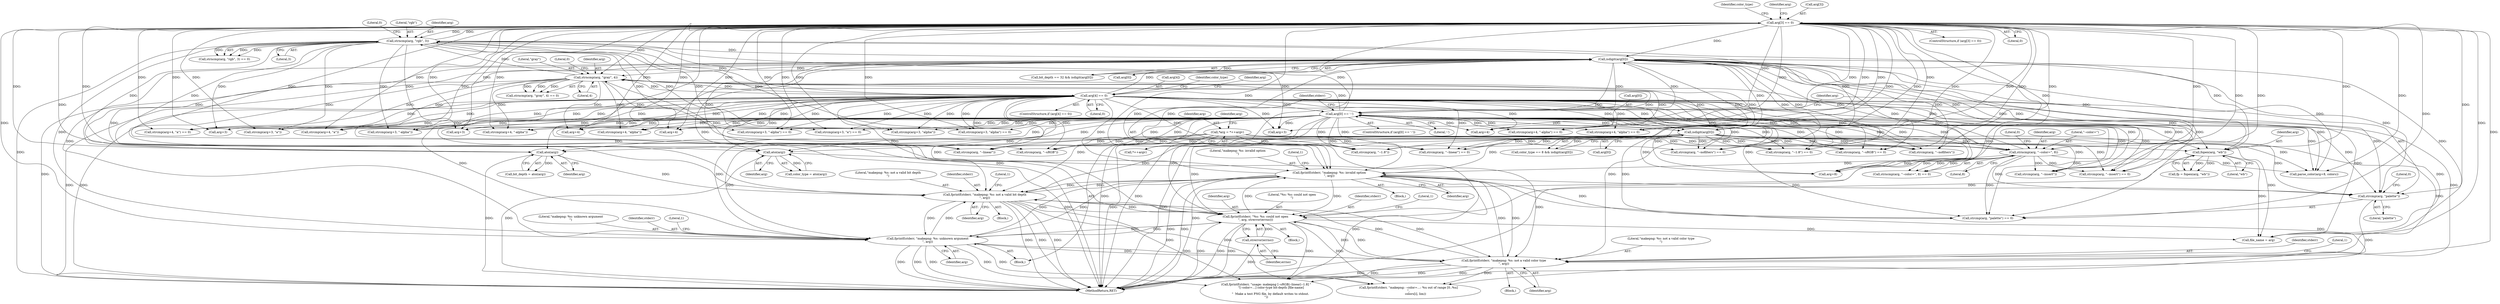 digraph "0_Android_9d4853418ab2f754c2b63e091c29c5529b8b86ca_18@API" {
"1000285" [label="(Call,strcmp(arg, \"palette\"))"];
"1000352" [label="(Call,arg[3] == 0)"];
"1000345" [label="(Call,strncmp(arg, \"rgb\", 3))"];
"1000303" [label="(Call,arg[4] == 0)"];
"1000296" [label="(Call,strncmp(arg, \"gray\", 4))"];
"1000271" [label="(Call,arg[0] == '-')"];
"1000435" [label="(Call,isdigit(arg[0]))"];
"1000397" [label="(Call,isdigit(arg[0]))"];
"1000210" [label="(Call,strncmp(arg, \"--color=\", 8))"];
"1000159" [label="(Call,*arg = *++argv)"];
"1000277" [label="(Call,fprintf(stderr, \"makepng: %s: invalid option\n\", arg))"];
"1000460" [label="(Call,fprintf(stderr, \"makepng: %s: not a valid bit depth\n\", arg))"];
"1000482" [label="(Call,fprintf(stderr, \"%s: %s: could not open\n\", arg, strerror(errno)))"];
"1000494" [label="(Call,fprintf(stderr, \"makepng: %s: unknown argument\n\", arg))"];
"1000423" [label="(Call,fprintf(stderr, \"makepng: %s: not a valid color type\n\", arg))"];
"1000404" [label="(Call,atoi(arg))"];
"1000474" [label="(Call,fopen(arg, \"wb\"))"];
"1000486" [label="(Call,strerror(errno))"];
"1000442" [label="(Call,atoi(arg))"];
"1000177" [label="(Call,strcmp(arg, \"--linear\"))"];
"1000316" [label="(Call,strcmp(arg+4, \"a\") == 0)"];
"1000333" [label="(Call,arg+4)"];
"1000295" [label="(Call,strncmp(arg, \"gray\", 4) == 0)"];
"1000485" [label="(Identifier,arg)"];
"1000472" [label="(Call,fp = fopen(arg, \"wb\"))"];
"1000496" [label="(Literal,\"makepng: %s: unknown argument\n\")"];
"1000375" [label="(Call,arg+3)"];
"1000216" [label="(Call,parse_color(arg+8, colors))"];
"1000326" [label="(Call,arg+4)"];
"1000288" [label="(Literal,0)"];
"1000443" [label="(Identifier,arg)"];
"1000217" [label="(Call,arg+8)"];
"1000460" [label="(Call,fprintf(stderr, \"makepng: %s: not a valid bit depth\n\", arg))"];
"1000402" [label="(Call,color_type = atoi(arg))"];
"1000318" [label="(Call,arg+4)"];
"1000304" [label="(Call,arg[4])"];
"1000422" [label="(Block,)"];
"1000462" [label="(Literal,\"makepng: %s: not a valid bit depth\n\")"];
"1000285" [label="(Call,strcmp(arg, \"palette\"))"];
"1000431" [label="(Call,bit_depth == 32 && isdigit(arg[0]))"];
"1000494" [label="(Call,fprintf(stderr, \"makepng: %s: unknown argument\n\", arg))"];
"1000277" [label="(Call,fprintf(stderr, \"makepng: %s: invalid option\n\", arg))"];
"1000228" [label="(Call,strcmp(arg, \"--insert\"))"];
"1000359" [label="(Identifier,color_type)"];
"1000344" [label="(Call,strncmp(arg, \"rgb\", 3) == 0)"];
"1000345" [label="(Call,strncmp(arg, \"rgb\", 3))"];
"1000199" [label="(Call,strcmp(arg, \"--nofilters\"))"];
"1000272" [label="(Call,arg[0])"];
"1000461" [label="(Identifier,stderr)"];
"1000490" [label="(Call,file_name = arg)"];
"1000278" [label="(Identifier,stderr)"];
"1000495" [label="(Identifier,stderr)"];
"1000348" [label="(Literal,3)"];
"1000271" [label="(Call,arg[0] == '-')"];
"1000303" [label="(Call,arg[4] == 0)"];
"1000299" [label="(Literal,4)"];
"1000366" [label="(Call,strcmp(arg+3, \"a\"))"];
"1000165" [label="(Call,strcmp(arg, \"--sRGB\") == 0)"];
"1000347" [label="(Literal,\"rgb\")"];
"1000166" [label="(Call,strcmp(arg, \"--sRGB\"))"];
"1000317" [label="(Call,strcmp(arg+4, \"a\"))"];
"1000310" [label="(Identifier,color_type)"];
"1000187" [label="(Call,strcmp(arg, \"--1.8\") == 0)"];
"1000324" [label="(Call,strcmp(arg+4, \"alpha\") == 0)"];
"1000280" [label="(Identifier,arg)"];
"1000296" [label="(Call,strncmp(arg, \"gray\", 4))"];
"1000270" [label="(ControlStructure,if (arg[0] == '-'))"];
"1000332" [label="(Call,strcmp(arg+4, \"-alpha\"))"];
"1000425" [label="(Literal,\"makepng: %s: not a valid color type\n\")"];
"1000393" [label="(Call,color_type == 8 && isdigit(arg[0]))"];
"1000161" [label="(Call,*++argv)"];
"1000368" [label="(Identifier,arg)"];
"1000346" [label="(Identifier,arg)"];
"1000405" [label="(Identifier,arg)"];
"1000381" [label="(Call,strcmp(arg+3, \"-alpha\"))"];
"1000214" [label="(Literal,0)"];
"1000353" [label="(Call,arg[3])"];
"1000284" [label="(Call,strcmp(arg, \"palette\") == 0)"];
"1000497" [label="(Identifier,arg)"];
"1000211" [label="(Identifier,arg)"];
"1000398" [label="(Call,arg[0])"];
"1000424" [label="(Identifier,stderr)"];
"1000474" [label="(Call,fopen(arg, \"wb\"))"];
"1000475" [label="(Identifier,arg)"];
"1000397" [label="(Call,isdigit(arg[0]))"];
"1000188" [label="(Call,strcmp(arg, \"--1.8\"))"];
"1000463" [label="(Identifier,arg)"];
"1000499" [label="(Literal,1)"];
"1000159" [label="(Call,*arg = *++argv)"];
"1000626" [label="(MethodReturn,RET)"];
"1000302" [label="(ControlStructure,if (arg[4] == 0))"];
"1000367" [label="(Call,arg+3)"];
"1000297" [label="(Identifier,arg)"];
"1000484" [label="(Literal,\"%s: %s: could not open\n\")"];
"1000486" [label="(Call,strerror(errno))"];
"1000276" [label="(Block,)"];
"1000279" [label="(Literal,\"makepng: %s: invalid option\n\")"];
"1000465" [label="(Literal,1)"];
"1000210" [label="(Call,strncmp(arg, \"--color=\", 8))"];
"1000483" [label="(Identifier,stderr)"];
"1000160" [label="(Identifier,arg)"];
"1000325" [label="(Call,strcmp(arg+4, \"alpha\"))"];
"1000428" [label="(Literal,1)"];
"1000157" [label="(Block,)"];
"1000275" [label="(Literal,'-')"];
"1000351" [label="(ControlStructure,if (arg[3] == 0))"];
"1000382" [label="(Call,arg+3)"];
"1000356" [label="(Literal,0)"];
"1000282" [label="(Literal,1)"];
"1000227" [label="(Call,strcmp(arg, \"--insert\") == 0)"];
"1000167" [label="(Identifier,arg)"];
"1000489" [label="(Literal,1)"];
"1000209" [label="(Call,strncmp(arg, \"--color=\", 8) == 0)"];
"1000373" [label="(Call,strcmp(arg+3, \"alpha\") == 0)"];
"1000426" [label="(Identifier,arg)"];
"1000352" [label="(Call,arg[3] == 0)"];
"1000404" [label="(Call,atoi(arg))"];
"1000349" [label="(Literal,0)"];
"1000440" [label="(Call,bit_depth = atoi(arg))"];
"1000176" [label="(Call,strcmp(arg, \"--linear\") == 0)"];
"1000380" [label="(Call,strcmp(arg+3, \"-alpha\") == 0)"];
"1000365" [label="(Call,strcmp(arg+3, \"a\") == 0)"];
"1000459" [label="(Block,)"];
"1000482" [label="(Call,fprintf(stderr, \"%s: %s: could not open\n\", arg, strerror(errno)))"];
"1000436" [label="(Call,arg[0])"];
"1000213" [label="(Literal,8)"];
"1000212" [label="(Literal,\"--color=\")"];
"1000298" [label="(Literal,\"gray\")"];
"1000487" [label="(Identifier,errno)"];
"1000509" [label="(Call,fprintf(stderr, \"usage: makepng [--sRGB|--linear|--1.8] \"\n          \"[--color=...] color-type bit-depth [file-name]\n\"\n         \"  Make a test PNG file, by default writes to stdout.\n\"))"];
"1000442" [label="(Call,atoi(arg))"];
"1000300" [label="(Literal,0)"];
"1000319" [label="(Identifier,arg)"];
"1000374" [label="(Call,strcmp(arg+3, \"alpha\"))"];
"1000435" [label="(Call,isdigit(arg[0]))"];
"1000331" [label="(Call,strcmp(arg+4, \"-alpha\") == 0)"];
"1000423" [label="(Call,fprintf(stderr, \"makepng: %s: not a valid color type\n\", arg))"];
"1000287" [label="(Literal,\"palette\")"];
"1000307" [label="(Literal,0)"];
"1000476" [label="(Literal,\"wb\")"];
"1000198" [label="(Call,strcmp(arg, \"--nofilters\") == 0)"];
"1000286" [label="(Identifier,arg)"];
"1000547" [label="(Call,fprintf(stderr, \"makepng: --color=...: %u out of range [0..%u]\n\",\n               colors[i], lim))"];
"1000481" [label="(Block,)"];
"1000285" -> "1000284"  [label="AST: "];
"1000285" -> "1000287"  [label="CFG: "];
"1000286" -> "1000285"  [label="AST: "];
"1000287" -> "1000285"  [label="AST: "];
"1000288" -> "1000285"  [label="CFG: "];
"1000285" -> "1000626"  [label="DDG: "];
"1000352" -> "1000285"  [label="DDG: "];
"1000210" -> "1000285"  [label="DDG: "];
"1000271" -> "1000285"  [label="DDG: "];
"1000277" -> "1000285"  [label="DDG: "];
"1000303" -> "1000285"  [label="DDG: "];
"1000435" -> "1000285"  [label="DDG: "];
"1000397" -> "1000285"  [label="DDG: "];
"1000352" -> "1000351"  [label="AST: "];
"1000352" -> "1000356"  [label="CFG: "];
"1000353" -> "1000352"  [label="AST: "];
"1000356" -> "1000352"  [label="AST: "];
"1000359" -> "1000352"  [label="CFG: "];
"1000368" -> "1000352"  [label="CFG: "];
"1000352" -> "1000626"  [label="DDG: "];
"1000352" -> "1000626"  [label="DDG: "];
"1000352" -> "1000165"  [label="DDG: "];
"1000352" -> "1000166"  [label="DDG: "];
"1000352" -> "1000176"  [label="DDG: "];
"1000352" -> "1000177"  [label="DDG: "];
"1000352" -> "1000187"  [label="DDG: "];
"1000352" -> "1000188"  [label="DDG: "];
"1000352" -> "1000198"  [label="DDG: "];
"1000352" -> "1000199"  [label="DDG: "];
"1000352" -> "1000210"  [label="DDG: "];
"1000352" -> "1000216"  [label="DDG: "];
"1000352" -> "1000217"  [label="DDG: "];
"1000352" -> "1000227"  [label="DDG: "];
"1000352" -> "1000228"  [label="DDG: "];
"1000352" -> "1000271"  [label="DDG: "];
"1000352" -> "1000277"  [label="DDG: "];
"1000352" -> "1000284"  [label="DDG: "];
"1000352" -> "1000296"  [label="DDG: "];
"1000352" -> "1000316"  [label="DDG: "];
"1000352" -> "1000317"  [label="DDG: "];
"1000352" -> "1000318"  [label="DDG: "];
"1000352" -> "1000324"  [label="DDG: "];
"1000352" -> "1000325"  [label="DDG: "];
"1000352" -> "1000326"  [label="DDG: "];
"1000352" -> "1000331"  [label="DDG: "];
"1000352" -> "1000332"  [label="DDG: "];
"1000352" -> "1000333"  [label="DDG: "];
"1000352" -> "1000345"  [label="DDG: "];
"1000345" -> "1000352"  [label="DDG: "];
"1000352" -> "1000365"  [label="DDG: "];
"1000352" -> "1000366"  [label="DDG: "];
"1000352" -> "1000367"  [label="DDG: "];
"1000352" -> "1000373"  [label="DDG: "];
"1000352" -> "1000374"  [label="DDG: "];
"1000352" -> "1000375"  [label="DDG: "];
"1000352" -> "1000380"  [label="DDG: "];
"1000352" -> "1000381"  [label="DDG: "];
"1000352" -> "1000382"  [label="DDG: "];
"1000352" -> "1000397"  [label="DDG: "];
"1000352" -> "1000404"  [label="DDG: "];
"1000352" -> "1000423"  [label="DDG: "];
"1000352" -> "1000435"  [label="DDG: "];
"1000352" -> "1000442"  [label="DDG: "];
"1000352" -> "1000460"  [label="DDG: "];
"1000352" -> "1000474"  [label="DDG: "];
"1000352" -> "1000482"  [label="DDG: "];
"1000352" -> "1000490"  [label="DDG: "];
"1000352" -> "1000494"  [label="DDG: "];
"1000345" -> "1000344"  [label="AST: "];
"1000345" -> "1000348"  [label="CFG: "];
"1000346" -> "1000345"  [label="AST: "];
"1000347" -> "1000345"  [label="AST: "];
"1000348" -> "1000345"  [label="AST: "];
"1000349" -> "1000345"  [label="CFG: "];
"1000345" -> "1000626"  [label="DDG: "];
"1000345" -> "1000344"  [label="DDG: "];
"1000345" -> "1000344"  [label="DDG: "];
"1000345" -> "1000344"  [label="DDG: "];
"1000303" -> "1000345"  [label="DDG: "];
"1000296" -> "1000345"  [label="DDG: "];
"1000271" -> "1000345"  [label="DDG: "];
"1000345" -> "1000365"  [label="DDG: "];
"1000345" -> "1000366"  [label="DDG: "];
"1000345" -> "1000367"  [label="DDG: "];
"1000345" -> "1000373"  [label="DDG: "];
"1000345" -> "1000374"  [label="DDG: "];
"1000345" -> "1000375"  [label="DDG: "];
"1000345" -> "1000380"  [label="DDG: "];
"1000345" -> "1000381"  [label="DDG: "];
"1000345" -> "1000382"  [label="DDG: "];
"1000345" -> "1000397"  [label="DDG: "];
"1000345" -> "1000404"  [label="DDG: "];
"1000345" -> "1000435"  [label="DDG: "];
"1000345" -> "1000442"  [label="DDG: "];
"1000345" -> "1000474"  [label="DDG: "];
"1000345" -> "1000494"  [label="DDG: "];
"1000303" -> "1000302"  [label="AST: "];
"1000303" -> "1000307"  [label="CFG: "];
"1000304" -> "1000303"  [label="AST: "];
"1000307" -> "1000303"  [label="AST: "];
"1000310" -> "1000303"  [label="CFG: "];
"1000319" -> "1000303"  [label="CFG: "];
"1000303" -> "1000626"  [label="DDG: "];
"1000303" -> "1000626"  [label="DDG: "];
"1000303" -> "1000165"  [label="DDG: "];
"1000303" -> "1000166"  [label="DDG: "];
"1000303" -> "1000176"  [label="DDG: "];
"1000303" -> "1000177"  [label="DDG: "];
"1000303" -> "1000187"  [label="DDG: "];
"1000303" -> "1000188"  [label="DDG: "];
"1000303" -> "1000198"  [label="DDG: "];
"1000303" -> "1000199"  [label="DDG: "];
"1000303" -> "1000210"  [label="DDG: "];
"1000303" -> "1000216"  [label="DDG: "];
"1000303" -> "1000217"  [label="DDG: "];
"1000303" -> "1000227"  [label="DDG: "];
"1000303" -> "1000228"  [label="DDG: "];
"1000303" -> "1000271"  [label="DDG: "];
"1000303" -> "1000277"  [label="DDG: "];
"1000303" -> "1000284"  [label="DDG: "];
"1000303" -> "1000296"  [label="DDG: "];
"1000296" -> "1000303"  [label="DDG: "];
"1000303" -> "1000316"  [label="DDG: "];
"1000303" -> "1000317"  [label="DDG: "];
"1000303" -> "1000318"  [label="DDG: "];
"1000303" -> "1000324"  [label="DDG: "];
"1000303" -> "1000325"  [label="DDG: "];
"1000303" -> "1000326"  [label="DDG: "];
"1000303" -> "1000331"  [label="DDG: "];
"1000303" -> "1000332"  [label="DDG: "];
"1000303" -> "1000333"  [label="DDG: "];
"1000303" -> "1000365"  [label="DDG: "];
"1000303" -> "1000366"  [label="DDG: "];
"1000303" -> "1000367"  [label="DDG: "];
"1000303" -> "1000373"  [label="DDG: "];
"1000303" -> "1000374"  [label="DDG: "];
"1000303" -> "1000375"  [label="DDG: "];
"1000303" -> "1000380"  [label="DDG: "];
"1000303" -> "1000381"  [label="DDG: "];
"1000303" -> "1000382"  [label="DDG: "];
"1000303" -> "1000397"  [label="DDG: "];
"1000303" -> "1000404"  [label="DDG: "];
"1000303" -> "1000423"  [label="DDG: "];
"1000303" -> "1000435"  [label="DDG: "];
"1000303" -> "1000442"  [label="DDG: "];
"1000303" -> "1000460"  [label="DDG: "];
"1000303" -> "1000474"  [label="DDG: "];
"1000303" -> "1000482"  [label="DDG: "];
"1000303" -> "1000490"  [label="DDG: "];
"1000303" -> "1000494"  [label="DDG: "];
"1000296" -> "1000295"  [label="AST: "];
"1000296" -> "1000299"  [label="CFG: "];
"1000297" -> "1000296"  [label="AST: "];
"1000298" -> "1000296"  [label="AST: "];
"1000299" -> "1000296"  [label="AST: "];
"1000300" -> "1000296"  [label="CFG: "];
"1000296" -> "1000626"  [label="DDG: "];
"1000296" -> "1000295"  [label="DDG: "];
"1000296" -> "1000295"  [label="DDG: "];
"1000296" -> "1000295"  [label="DDG: "];
"1000271" -> "1000296"  [label="DDG: "];
"1000210" -> "1000296"  [label="DDG: "];
"1000277" -> "1000296"  [label="DDG: "];
"1000435" -> "1000296"  [label="DDG: "];
"1000397" -> "1000296"  [label="DDG: "];
"1000296" -> "1000316"  [label="DDG: "];
"1000296" -> "1000317"  [label="DDG: "];
"1000296" -> "1000318"  [label="DDG: "];
"1000296" -> "1000324"  [label="DDG: "];
"1000296" -> "1000325"  [label="DDG: "];
"1000296" -> "1000326"  [label="DDG: "];
"1000296" -> "1000331"  [label="DDG: "];
"1000296" -> "1000332"  [label="DDG: "];
"1000296" -> "1000333"  [label="DDG: "];
"1000271" -> "1000270"  [label="AST: "];
"1000271" -> "1000275"  [label="CFG: "];
"1000272" -> "1000271"  [label="AST: "];
"1000275" -> "1000271"  [label="AST: "];
"1000278" -> "1000271"  [label="CFG: "];
"1000286" -> "1000271"  [label="CFG: "];
"1000271" -> "1000626"  [label="DDG: "];
"1000271" -> "1000626"  [label="DDG: "];
"1000271" -> "1000165"  [label="DDG: "];
"1000271" -> "1000166"  [label="DDG: "];
"1000271" -> "1000176"  [label="DDG: "];
"1000271" -> "1000177"  [label="DDG: "];
"1000271" -> "1000187"  [label="DDG: "];
"1000271" -> "1000188"  [label="DDG: "];
"1000271" -> "1000198"  [label="DDG: "];
"1000271" -> "1000199"  [label="DDG: "];
"1000271" -> "1000210"  [label="DDG: "];
"1000271" -> "1000216"  [label="DDG: "];
"1000271" -> "1000217"  [label="DDG: "];
"1000271" -> "1000227"  [label="DDG: "];
"1000271" -> "1000228"  [label="DDG: "];
"1000435" -> "1000271"  [label="DDG: "];
"1000397" -> "1000271"  [label="DDG: "];
"1000210" -> "1000271"  [label="DDG: "];
"1000271" -> "1000277"  [label="DDG: "];
"1000271" -> "1000284"  [label="DDG: "];
"1000271" -> "1000316"  [label="DDG: "];
"1000271" -> "1000317"  [label="DDG: "];
"1000271" -> "1000318"  [label="DDG: "];
"1000271" -> "1000324"  [label="DDG: "];
"1000271" -> "1000325"  [label="DDG: "];
"1000271" -> "1000326"  [label="DDG: "];
"1000271" -> "1000331"  [label="DDG: "];
"1000271" -> "1000332"  [label="DDG: "];
"1000271" -> "1000333"  [label="DDG: "];
"1000271" -> "1000365"  [label="DDG: "];
"1000271" -> "1000366"  [label="DDG: "];
"1000271" -> "1000367"  [label="DDG: "];
"1000271" -> "1000373"  [label="DDG: "];
"1000271" -> "1000374"  [label="DDG: "];
"1000271" -> "1000375"  [label="DDG: "];
"1000271" -> "1000380"  [label="DDG: "];
"1000271" -> "1000381"  [label="DDG: "];
"1000271" -> "1000382"  [label="DDG: "];
"1000271" -> "1000397"  [label="DDG: "];
"1000271" -> "1000404"  [label="DDG: "];
"1000271" -> "1000423"  [label="DDG: "];
"1000271" -> "1000435"  [label="DDG: "];
"1000271" -> "1000442"  [label="DDG: "];
"1000271" -> "1000460"  [label="DDG: "];
"1000271" -> "1000474"  [label="DDG: "];
"1000271" -> "1000482"  [label="DDG: "];
"1000271" -> "1000490"  [label="DDG: "];
"1000271" -> "1000494"  [label="DDG: "];
"1000435" -> "1000431"  [label="AST: "];
"1000435" -> "1000436"  [label="CFG: "];
"1000436" -> "1000435"  [label="AST: "];
"1000431" -> "1000435"  [label="CFG: "];
"1000435" -> "1000626"  [label="DDG: "];
"1000435" -> "1000165"  [label="DDG: "];
"1000435" -> "1000166"  [label="DDG: "];
"1000435" -> "1000176"  [label="DDG: "];
"1000435" -> "1000177"  [label="DDG: "];
"1000435" -> "1000187"  [label="DDG: "];
"1000435" -> "1000188"  [label="DDG: "];
"1000435" -> "1000198"  [label="DDG: "];
"1000435" -> "1000199"  [label="DDG: "];
"1000435" -> "1000210"  [label="DDG: "];
"1000435" -> "1000216"  [label="DDG: "];
"1000435" -> "1000217"  [label="DDG: "];
"1000435" -> "1000227"  [label="DDG: "];
"1000435" -> "1000228"  [label="DDG: "];
"1000435" -> "1000277"  [label="DDG: "];
"1000435" -> "1000284"  [label="DDG: "];
"1000435" -> "1000431"  [label="DDG: "];
"1000397" -> "1000435"  [label="DDG: "];
"1000435" -> "1000442"  [label="DDG: "];
"1000435" -> "1000460"  [label="DDG: "];
"1000435" -> "1000474"  [label="DDG: "];
"1000435" -> "1000482"  [label="DDG: "];
"1000435" -> "1000490"  [label="DDG: "];
"1000435" -> "1000494"  [label="DDG: "];
"1000397" -> "1000393"  [label="AST: "];
"1000397" -> "1000398"  [label="CFG: "];
"1000398" -> "1000397"  [label="AST: "];
"1000393" -> "1000397"  [label="CFG: "];
"1000397" -> "1000626"  [label="DDG: "];
"1000397" -> "1000165"  [label="DDG: "];
"1000397" -> "1000166"  [label="DDG: "];
"1000397" -> "1000176"  [label="DDG: "];
"1000397" -> "1000177"  [label="DDG: "];
"1000397" -> "1000187"  [label="DDG: "];
"1000397" -> "1000188"  [label="DDG: "];
"1000397" -> "1000198"  [label="DDG: "];
"1000397" -> "1000199"  [label="DDG: "];
"1000397" -> "1000210"  [label="DDG: "];
"1000397" -> "1000216"  [label="DDG: "];
"1000397" -> "1000217"  [label="DDG: "];
"1000397" -> "1000227"  [label="DDG: "];
"1000397" -> "1000228"  [label="DDG: "];
"1000397" -> "1000277"  [label="DDG: "];
"1000397" -> "1000284"  [label="DDG: "];
"1000397" -> "1000393"  [label="DDG: "];
"1000397" -> "1000404"  [label="DDG: "];
"1000397" -> "1000423"  [label="DDG: "];
"1000397" -> "1000442"  [label="DDG: "];
"1000397" -> "1000460"  [label="DDG: "];
"1000397" -> "1000474"  [label="DDG: "];
"1000397" -> "1000482"  [label="DDG: "];
"1000397" -> "1000490"  [label="DDG: "];
"1000397" -> "1000494"  [label="DDG: "];
"1000210" -> "1000209"  [label="AST: "];
"1000210" -> "1000213"  [label="CFG: "];
"1000211" -> "1000210"  [label="AST: "];
"1000212" -> "1000210"  [label="AST: "];
"1000213" -> "1000210"  [label="AST: "];
"1000214" -> "1000210"  [label="CFG: "];
"1000210" -> "1000626"  [label="DDG: "];
"1000210" -> "1000209"  [label="DDG: "];
"1000210" -> "1000209"  [label="DDG: "];
"1000210" -> "1000209"  [label="DDG: "];
"1000159" -> "1000210"  [label="DDG: "];
"1000210" -> "1000216"  [label="DDG: "];
"1000210" -> "1000217"  [label="DDG: "];
"1000210" -> "1000227"  [label="DDG: "];
"1000210" -> "1000228"  [label="DDG: "];
"1000210" -> "1000277"  [label="DDG: "];
"1000210" -> "1000284"  [label="DDG: "];
"1000159" -> "1000157"  [label="AST: "];
"1000159" -> "1000161"  [label="CFG: "];
"1000160" -> "1000159"  [label="AST: "];
"1000161" -> "1000159"  [label="AST: "];
"1000167" -> "1000159"  [label="CFG: "];
"1000159" -> "1000626"  [label="DDG: "];
"1000159" -> "1000165"  [label="DDG: "];
"1000159" -> "1000166"  [label="DDG: "];
"1000159" -> "1000176"  [label="DDG: "];
"1000159" -> "1000177"  [label="DDG: "];
"1000159" -> "1000187"  [label="DDG: "];
"1000159" -> "1000188"  [label="DDG: "];
"1000159" -> "1000198"  [label="DDG: "];
"1000159" -> "1000199"  [label="DDG: "];
"1000277" -> "1000276"  [label="AST: "];
"1000277" -> "1000280"  [label="CFG: "];
"1000278" -> "1000277"  [label="AST: "];
"1000279" -> "1000277"  [label="AST: "];
"1000280" -> "1000277"  [label="AST: "];
"1000282" -> "1000277"  [label="CFG: "];
"1000277" -> "1000626"  [label="DDG: "];
"1000277" -> "1000626"  [label="DDG: "];
"1000460" -> "1000277"  [label="DDG: "];
"1000482" -> "1000277"  [label="DDG: "];
"1000494" -> "1000277"  [label="DDG: "];
"1000423" -> "1000277"  [label="DDG: "];
"1000277" -> "1000284"  [label="DDG: "];
"1000277" -> "1000423"  [label="DDG: "];
"1000277" -> "1000460"  [label="DDG: "];
"1000277" -> "1000482"  [label="DDG: "];
"1000277" -> "1000494"  [label="DDG: "];
"1000277" -> "1000509"  [label="DDG: "];
"1000277" -> "1000547"  [label="DDG: "];
"1000460" -> "1000459"  [label="AST: "];
"1000460" -> "1000463"  [label="CFG: "];
"1000461" -> "1000460"  [label="AST: "];
"1000462" -> "1000460"  [label="AST: "];
"1000463" -> "1000460"  [label="AST: "];
"1000465" -> "1000460"  [label="CFG: "];
"1000460" -> "1000626"  [label="DDG: "];
"1000460" -> "1000626"  [label="DDG: "];
"1000460" -> "1000626"  [label="DDG: "];
"1000460" -> "1000423"  [label="DDG: "];
"1000482" -> "1000460"  [label="DDG: "];
"1000494" -> "1000460"  [label="DDG: "];
"1000423" -> "1000460"  [label="DDG: "];
"1000442" -> "1000460"  [label="DDG: "];
"1000460" -> "1000482"  [label="DDG: "];
"1000460" -> "1000494"  [label="DDG: "];
"1000460" -> "1000509"  [label="DDG: "];
"1000460" -> "1000547"  [label="DDG: "];
"1000482" -> "1000481"  [label="AST: "];
"1000482" -> "1000486"  [label="CFG: "];
"1000483" -> "1000482"  [label="AST: "];
"1000484" -> "1000482"  [label="AST: "];
"1000485" -> "1000482"  [label="AST: "];
"1000486" -> "1000482"  [label="AST: "];
"1000489" -> "1000482"  [label="CFG: "];
"1000482" -> "1000626"  [label="DDG: "];
"1000482" -> "1000626"  [label="DDG: "];
"1000482" -> "1000626"  [label="DDG: "];
"1000482" -> "1000423"  [label="DDG: "];
"1000494" -> "1000482"  [label="DDG: "];
"1000423" -> "1000482"  [label="DDG: "];
"1000474" -> "1000482"  [label="DDG: "];
"1000486" -> "1000482"  [label="DDG: "];
"1000482" -> "1000490"  [label="DDG: "];
"1000482" -> "1000494"  [label="DDG: "];
"1000482" -> "1000509"  [label="DDG: "];
"1000482" -> "1000547"  [label="DDG: "];
"1000494" -> "1000157"  [label="AST: "];
"1000494" -> "1000497"  [label="CFG: "];
"1000495" -> "1000494"  [label="AST: "];
"1000496" -> "1000494"  [label="AST: "];
"1000497" -> "1000494"  [label="AST: "];
"1000499" -> "1000494"  [label="CFG: "];
"1000494" -> "1000626"  [label="DDG: "];
"1000494" -> "1000626"  [label="DDG: "];
"1000494" -> "1000626"  [label="DDG: "];
"1000494" -> "1000423"  [label="DDG: "];
"1000423" -> "1000494"  [label="DDG: "];
"1000494" -> "1000509"  [label="DDG: "];
"1000494" -> "1000547"  [label="DDG: "];
"1000423" -> "1000422"  [label="AST: "];
"1000423" -> "1000426"  [label="CFG: "];
"1000424" -> "1000423"  [label="AST: "];
"1000425" -> "1000423"  [label="AST: "];
"1000426" -> "1000423"  [label="AST: "];
"1000428" -> "1000423"  [label="CFG: "];
"1000423" -> "1000626"  [label="DDG: "];
"1000423" -> "1000626"  [label="DDG: "];
"1000423" -> "1000626"  [label="DDG: "];
"1000404" -> "1000423"  [label="DDG: "];
"1000423" -> "1000509"  [label="DDG: "];
"1000423" -> "1000547"  [label="DDG: "];
"1000404" -> "1000402"  [label="AST: "];
"1000404" -> "1000405"  [label="CFG: "];
"1000405" -> "1000404"  [label="AST: "];
"1000402" -> "1000404"  [label="CFG: "];
"1000404" -> "1000626"  [label="DDG: "];
"1000404" -> "1000402"  [label="DDG: "];
"1000474" -> "1000472"  [label="AST: "];
"1000474" -> "1000476"  [label="CFG: "];
"1000475" -> "1000474"  [label="AST: "];
"1000476" -> "1000474"  [label="AST: "];
"1000472" -> "1000474"  [label="CFG: "];
"1000474" -> "1000472"  [label="DDG: "];
"1000474" -> "1000472"  [label="DDG: "];
"1000474" -> "1000490"  [label="DDG: "];
"1000486" -> "1000487"  [label="CFG: "];
"1000487" -> "1000486"  [label="AST: "];
"1000486" -> "1000626"  [label="DDG: "];
"1000442" -> "1000440"  [label="AST: "];
"1000442" -> "1000443"  [label="CFG: "];
"1000443" -> "1000442"  [label="AST: "];
"1000440" -> "1000442"  [label="CFG: "];
"1000442" -> "1000626"  [label="DDG: "];
"1000442" -> "1000440"  [label="DDG: "];
}
